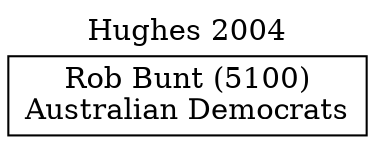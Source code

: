 // House preference flow
digraph "Rob Bunt (5100)_Hughes_2004" {
	graph [label="Hughes 2004" labelloc=t mclimit=10]
	node [shape=box]
	"Rob Bunt (5100)" [label="Rob Bunt (5100)
Australian Democrats"]
}
